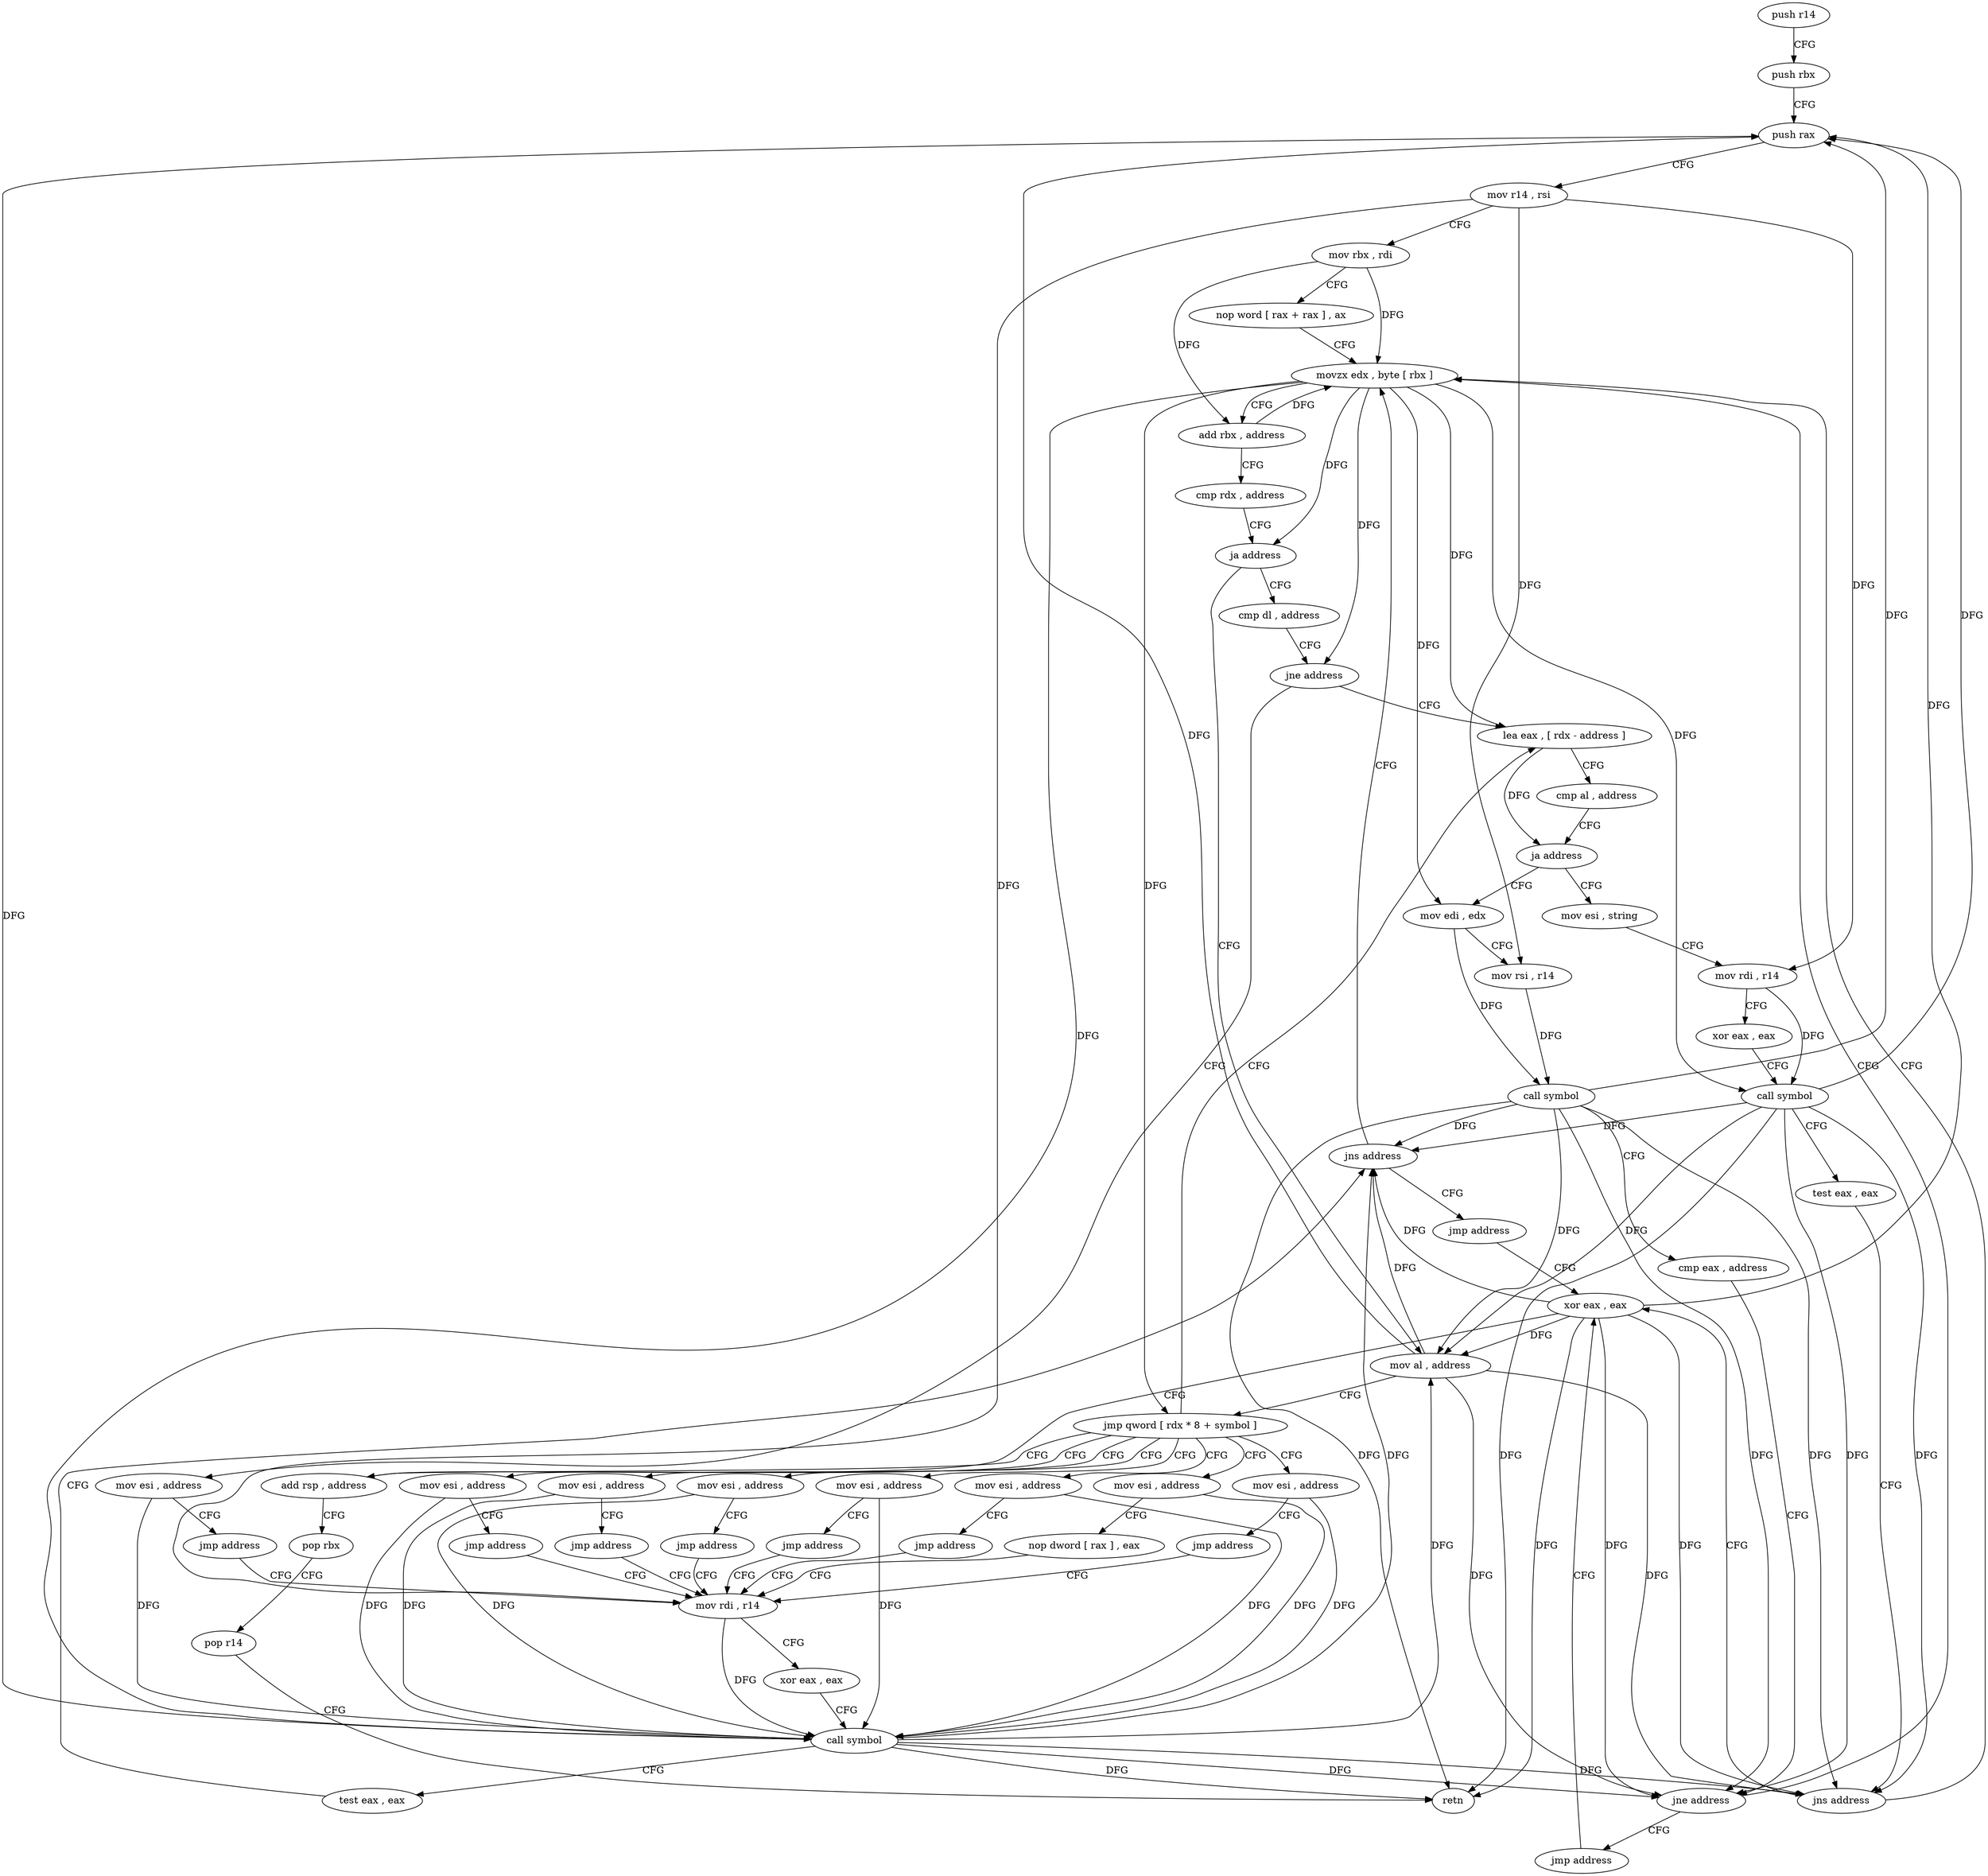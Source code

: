 digraph "func" {
"4257648" [label = "push r14" ]
"4257650" [label = "push rbx" ]
"4257651" [label = "push rax" ]
"4257652" [label = "mov r14 , rsi" ]
"4257655" [label = "mov rbx , rdi" ]
"4257658" [label = "nop word [ rax + rax ] , ax" ]
"4257664" [label = "movzx edx , byte [ rbx ]" ]
"4257693" [label = "cmp dl , address" ]
"4257696" [label = "jne address" ]
"4257705" [label = "lea eax , [ rdx - address ]" ]
"4257698" [label = "mov esi , address" ]
"4257677" [label = "mov al , address" ]
"4257679" [label = "jmp qword [ rdx * 8 + symbol ]" ]
"4257686" [label = "mov esi , address" ]
"4257729" [label = "mov esi , address" ]
"4257736" [label = "mov esi , address" ]
"4257743" [label = "mov esi , address" ]
"4257750" [label = "mov esi , address" ]
"4257757" [label = "mov esi , address" ]
"4257764" [label = "mov esi , address" ]
"4257817" [label = "add rsp , address" ]
"4257708" [label = "cmp al , address" ]
"4257710" [label = "ja address" ]
"4257792" [label = "mov esi , string" ]
"4257712" [label = "mov edi , edx" ]
"4257703" [label = "jmp address" ]
"4257776" [label = "mov rdi , r14" ]
"4257691" [label = "jmp address" ]
"4257734" [label = "jmp address" ]
"4257741" [label = "jmp address" ]
"4257748" [label = "jmp address" ]
"4257755" [label = "jmp address" ]
"4257762" [label = "jmp address" ]
"4257769" [label = "nop dword [ rax ] , eax" ]
"4257821" [label = "pop rbx" ]
"4257822" [label = "pop r14" ]
"4257824" [label = "retn" ]
"4257797" [label = "mov rdi , r14" ]
"4257800" [label = "xor eax , eax" ]
"4257802" [label = "call symbol" ]
"4257807" [label = "test eax , eax" ]
"4257809" [label = "jns address" ]
"4257815" [label = "xor eax , eax" ]
"4257714" [label = "mov rsi , r14" ]
"4257717" [label = "call symbol" ]
"4257722" [label = "cmp eax , address" ]
"4257725" [label = "jne address" ]
"4257727" [label = "jmp address" ]
"4257779" [label = "xor eax , eax" ]
"4257781" [label = "call symbol" ]
"4257786" [label = "test eax , eax" ]
"4257788" [label = "jns address" ]
"4257790" [label = "jmp address" ]
"4257667" [label = "add rbx , address" ]
"4257671" [label = "cmp rdx , address" ]
"4257675" [label = "ja address" ]
"4257648" -> "4257650" [ label = "CFG" ]
"4257650" -> "4257651" [ label = "CFG" ]
"4257651" -> "4257652" [ label = "CFG" ]
"4257652" -> "4257655" [ label = "CFG" ]
"4257652" -> "4257797" [ label = "DFG" ]
"4257652" -> "4257714" [ label = "DFG" ]
"4257652" -> "4257776" [ label = "DFG" ]
"4257655" -> "4257658" [ label = "CFG" ]
"4257655" -> "4257664" [ label = "DFG" ]
"4257655" -> "4257667" [ label = "DFG" ]
"4257658" -> "4257664" [ label = "CFG" ]
"4257664" -> "4257667" [ label = "CFG" ]
"4257664" -> "4257675" [ label = "DFG" ]
"4257664" -> "4257696" [ label = "DFG" ]
"4257664" -> "4257679" [ label = "DFG" ]
"4257664" -> "4257705" [ label = "DFG" ]
"4257664" -> "4257802" [ label = "DFG" ]
"4257664" -> "4257712" [ label = "DFG" ]
"4257664" -> "4257781" [ label = "DFG" ]
"4257693" -> "4257696" [ label = "CFG" ]
"4257696" -> "4257705" [ label = "CFG" ]
"4257696" -> "4257698" [ label = "CFG" ]
"4257705" -> "4257708" [ label = "CFG" ]
"4257705" -> "4257710" [ label = "DFG" ]
"4257698" -> "4257703" [ label = "CFG" ]
"4257698" -> "4257781" [ label = "DFG" ]
"4257677" -> "4257679" [ label = "CFG" ]
"4257677" -> "4257651" [ label = "DFG" ]
"4257677" -> "4257809" [ label = "DFG" ]
"4257677" -> "4257725" [ label = "DFG" ]
"4257677" -> "4257788" [ label = "DFG" ]
"4257679" -> "4257686" [ label = "CFG" ]
"4257679" -> "4257705" [ label = "CFG" ]
"4257679" -> "4257729" [ label = "CFG" ]
"4257679" -> "4257736" [ label = "CFG" ]
"4257679" -> "4257743" [ label = "CFG" ]
"4257679" -> "4257750" [ label = "CFG" ]
"4257679" -> "4257757" [ label = "CFG" ]
"4257679" -> "4257764" [ label = "CFG" ]
"4257679" -> "4257817" [ label = "CFG" ]
"4257686" -> "4257691" [ label = "CFG" ]
"4257686" -> "4257781" [ label = "DFG" ]
"4257729" -> "4257734" [ label = "CFG" ]
"4257729" -> "4257781" [ label = "DFG" ]
"4257736" -> "4257741" [ label = "CFG" ]
"4257736" -> "4257781" [ label = "DFG" ]
"4257743" -> "4257748" [ label = "CFG" ]
"4257743" -> "4257781" [ label = "DFG" ]
"4257750" -> "4257755" [ label = "CFG" ]
"4257750" -> "4257781" [ label = "DFG" ]
"4257757" -> "4257762" [ label = "CFG" ]
"4257757" -> "4257781" [ label = "DFG" ]
"4257764" -> "4257769" [ label = "CFG" ]
"4257764" -> "4257781" [ label = "DFG" ]
"4257817" -> "4257821" [ label = "CFG" ]
"4257708" -> "4257710" [ label = "CFG" ]
"4257710" -> "4257792" [ label = "CFG" ]
"4257710" -> "4257712" [ label = "CFG" ]
"4257792" -> "4257797" [ label = "CFG" ]
"4257712" -> "4257714" [ label = "CFG" ]
"4257712" -> "4257717" [ label = "DFG" ]
"4257703" -> "4257776" [ label = "CFG" ]
"4257776" -> "4257779" [ label = "CFG" ]
"4257776" -> "4257781" [ label = "DFG" ]
"4257691" -> "4257776" [ label = "CFG" ]
"4257734" -> "4257776" [ label = "CFG" ]
"4257741" -> "4257776" [ label = "CFG" ]
"4257748" -> "4257776" [ label = "CFG" ]
"4257755" -> "4257776" [ label = "CFG" ]
"4257762" -> "4257776" [ label = "CFG" ]
"4257769" -> "4257776" [ label = "CFG" ]
"4257821" -> "4257822" [ label = "CFG" ]
"4257822" -> "4257824" [ label = "CFG" ]
"4257797" -> "4257800" [ label = "CFG" ]
"4257797" -> "4257802" [ label = "DFG" ]
"4257800" -> "4257802" [ label = "CFG" ]
"4257802" -> "4257807" [ label = "CFG" ]
"4257802" -> "4257651" [ label = "DFG" ]
"4257802" -> "4257677" [ label = "DFG" ]
"4257802" -> "4257824" [ label = "DFG" ]
"4257802" -> "4257809" [ label = "DFG" ]
"4257802" -> "4257725" [ label = "DFG" ]
"4257802" -> "4257788" [ label = "DFG" ]
"4257807" -> "4257809" [ label = "CFG" ]
"4257809" -> "4257664" [ label = "CFG" ]
"4257809" -> "4257815" [ label = "CFG" ]
"4257815" -> "4257817" [ label = "CFG" ]
"4257815" -> "4257651" [ label = "DFG" ]
"4257815" -> "4257677" [ label = "DFG" ]
"4257815" -> "4257809" [ label = "DFG" ]
"4257815" -> "4257725" [ label = "DFG" ]
"4257815" -> "4257788" [ label = "DFG" ]
"4257815" -> "4257824" [ label = "DFG" ]
"4257714" -> "4257717" [ label = "DFG" ]
"4257717" -> "4257722" [ label = "CFG" ]
"4257717" -> "4257651" [ label = "DFG" ]
"4257717" -> "4257677" [ label = "DFG" ]
"4257717" -> "4257809" [ label = "DFG" ]
"4257717" -> "4257824" [ label = "DFG" ]
"4257717" -> "4257725" [ label = "DFG" ]
"4257717" -> "4257788" [ label = "DFG" ]
"4257722" -> "4257725" [ label = "CFG" ]
"4257725" -> "4257664" [ label = "CFG" ]
"4257725" -> "4257727" [ label = "CFG" ]
"4257727" -> "4257815" [ label = "CFG" ]
"4257779" -> "4257781" [ label = "CFG" ]
"4257781" -> "4257786" [ label = "CFG" ]
"4257781" -> "4257651" [ label = "DFG" ]
"4257781" -> "4257677" [ label = "DFG" ]
"4257781" -> "4257809" [ label = "DFG" ]
"4257781" -> "4257725" [ label = "DFG" ]
"4257781" -> "4257824" [ label = "DFG" ]
"4257781" -> "4257788" [ label = "DFG" ]
"4257786" -> "4257788" [ label = "CFG" ]
"4257788" -> "4257664" [ label = "CFG" ]
"4257788" -> "4257790" [ label = "CFG" ]
"4257790" -> "4257815" [ label = "CFG" ]
"4257667" -> "4257671" [ label = "CFG" ]
"4257667" -> "4257664" [ label = "DFG" ]
"4257671" -> "4257675" [ label = "CFG" ]
"4257675" -> "4257693" [ label = "CFG" ]
"4257675" -> "4257677" [ label = "CFG" ]
}
